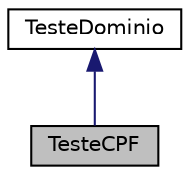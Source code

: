digraph "TesteCPF"
{
 // LATEX_PDF_SIZE
  edge [fontname="Helvetica",fontsize="10",labelfontname="Helvetica",labelfontsize="10"];
  node [fontname="Helvetica",fontsize="10",shape=record];
  Node1 [label="TesteCPF",height=0.2,width=0.4,color="black", fillcolor="grey75", style="filled", fontcolor="black",tooltip="Classe para testar o dominio CPF."];
  Node2 -> Node1 [dir="back",color="midnightblue",fontsize="10",style="solid"];
  Node2 [label="TesteDominio",height=0.2,width=0.4,color="black", fillcolor="white", style="filled",URL="$classTesteDominio.html",tooltip="Classe abstrata que representa um teste de dominio generico."];
}
